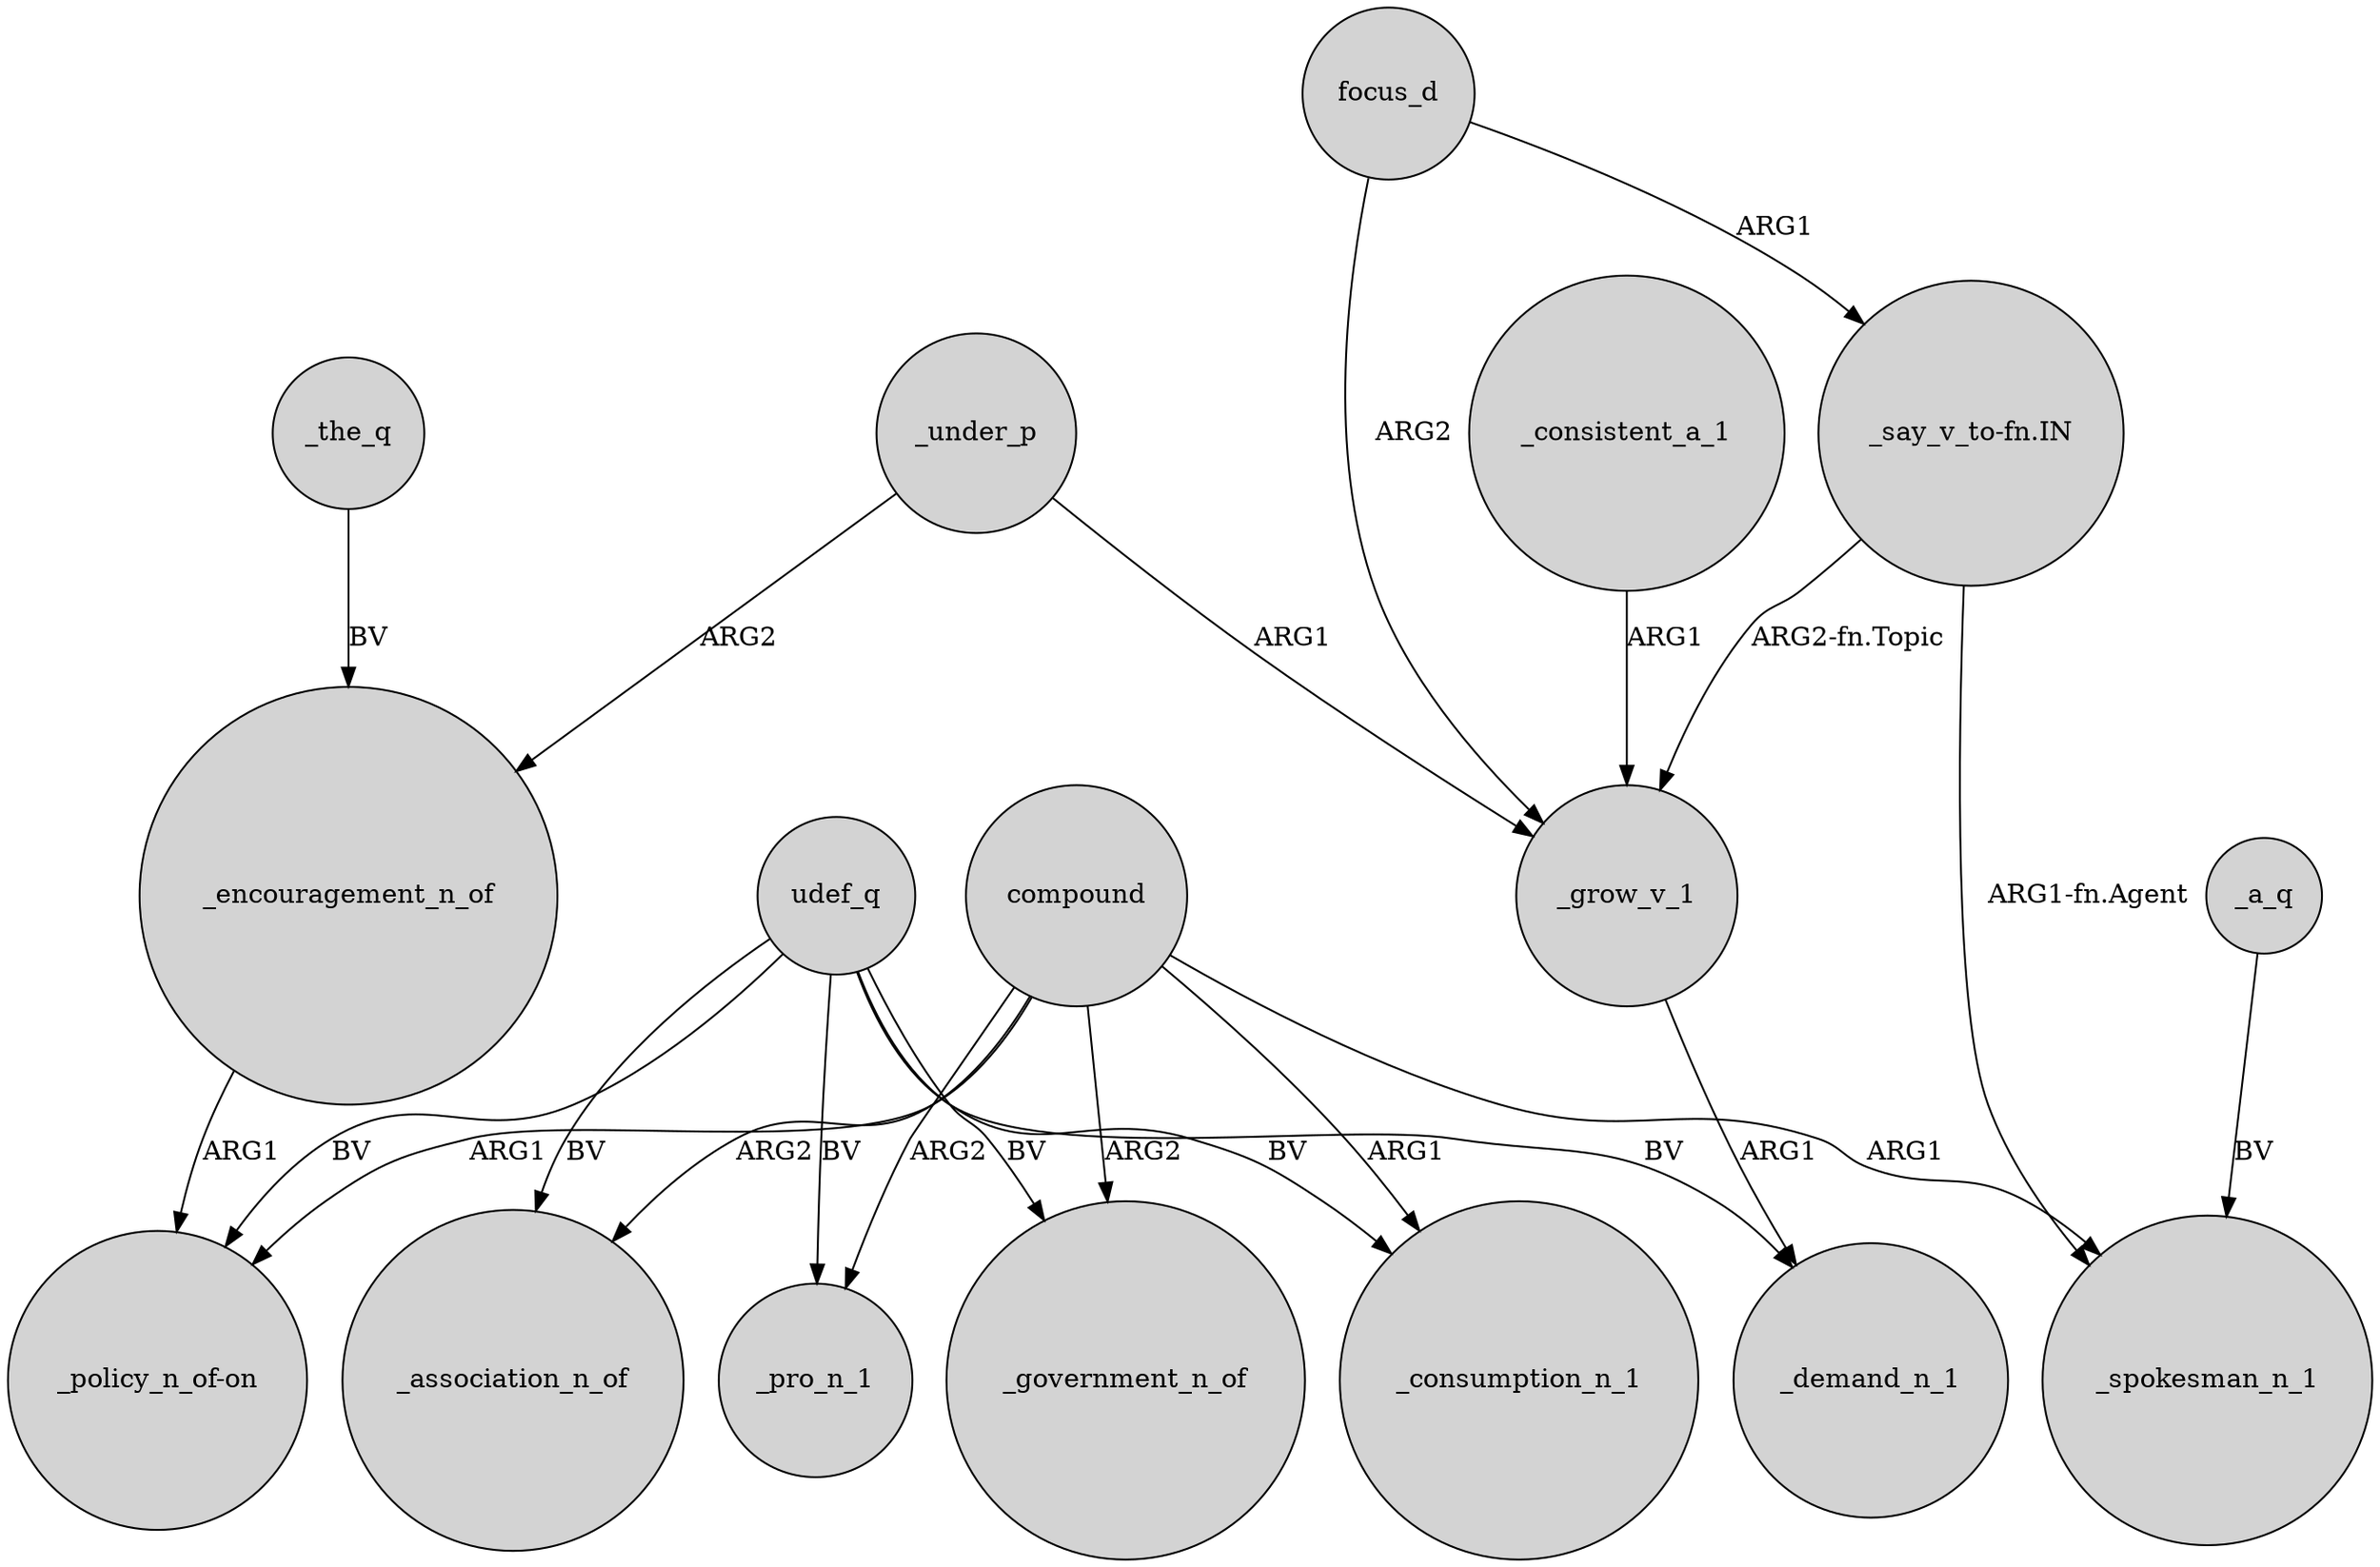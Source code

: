 digraph {
	node [shape=circle style=filled]
	_the_q -> _encouragement_n_of [label=BV]
	compound -> _government_n_of [label=ARG2]
	udef_q -> _government_n_of [label=BV]
	compound -> _consumption_n_1 [label=ARG1]
	compound -> _pro_n_1 [label=ARG2]
	udef_q -> "_policy_n_of-on" [label=BV]
	compound -> _association_n_of [label=ARG2]
	_encouragement_n_of -> "_policy_n_of-on" [label=ARG1]
	_under_p -> _encouragement_n_of [label=ARG2]
	"_say_v_to-fn.IN" -> _spokesman_n_1 [label="ARG1-fn.Agent"]
	_consistent_a_1 -> _grow_v_1 [label=ARG1]
	compound -> _spokesman_n_1 [label=ARG1]
	compound -> "_policy_n_of-on" [label=ARG1]
	udef_q -> _association_n_of [label=BV]
	udef_q -> _demand_n_1 [label=BV]
	udef_q -> _pro_n_1 [label=BV]
	"_say_v_to-fn.IN" -> _grow_v_1 [label="ARG2-fn.Topic"]
	_grow_v_1 -> _demand_n_1 [label=ARG1]
	focus_d -> _grow_v_1 [label=ARG2]
	_under_p -> _grow_v_1 [label=ARG1]
	_a_q -> _spokesman_n_1 [label=BV]
	udef_q -> _consumption_n_1 [label=BV]
	focus_d -> "_say_v_to-fn.IN" [label=ARG1]
}
